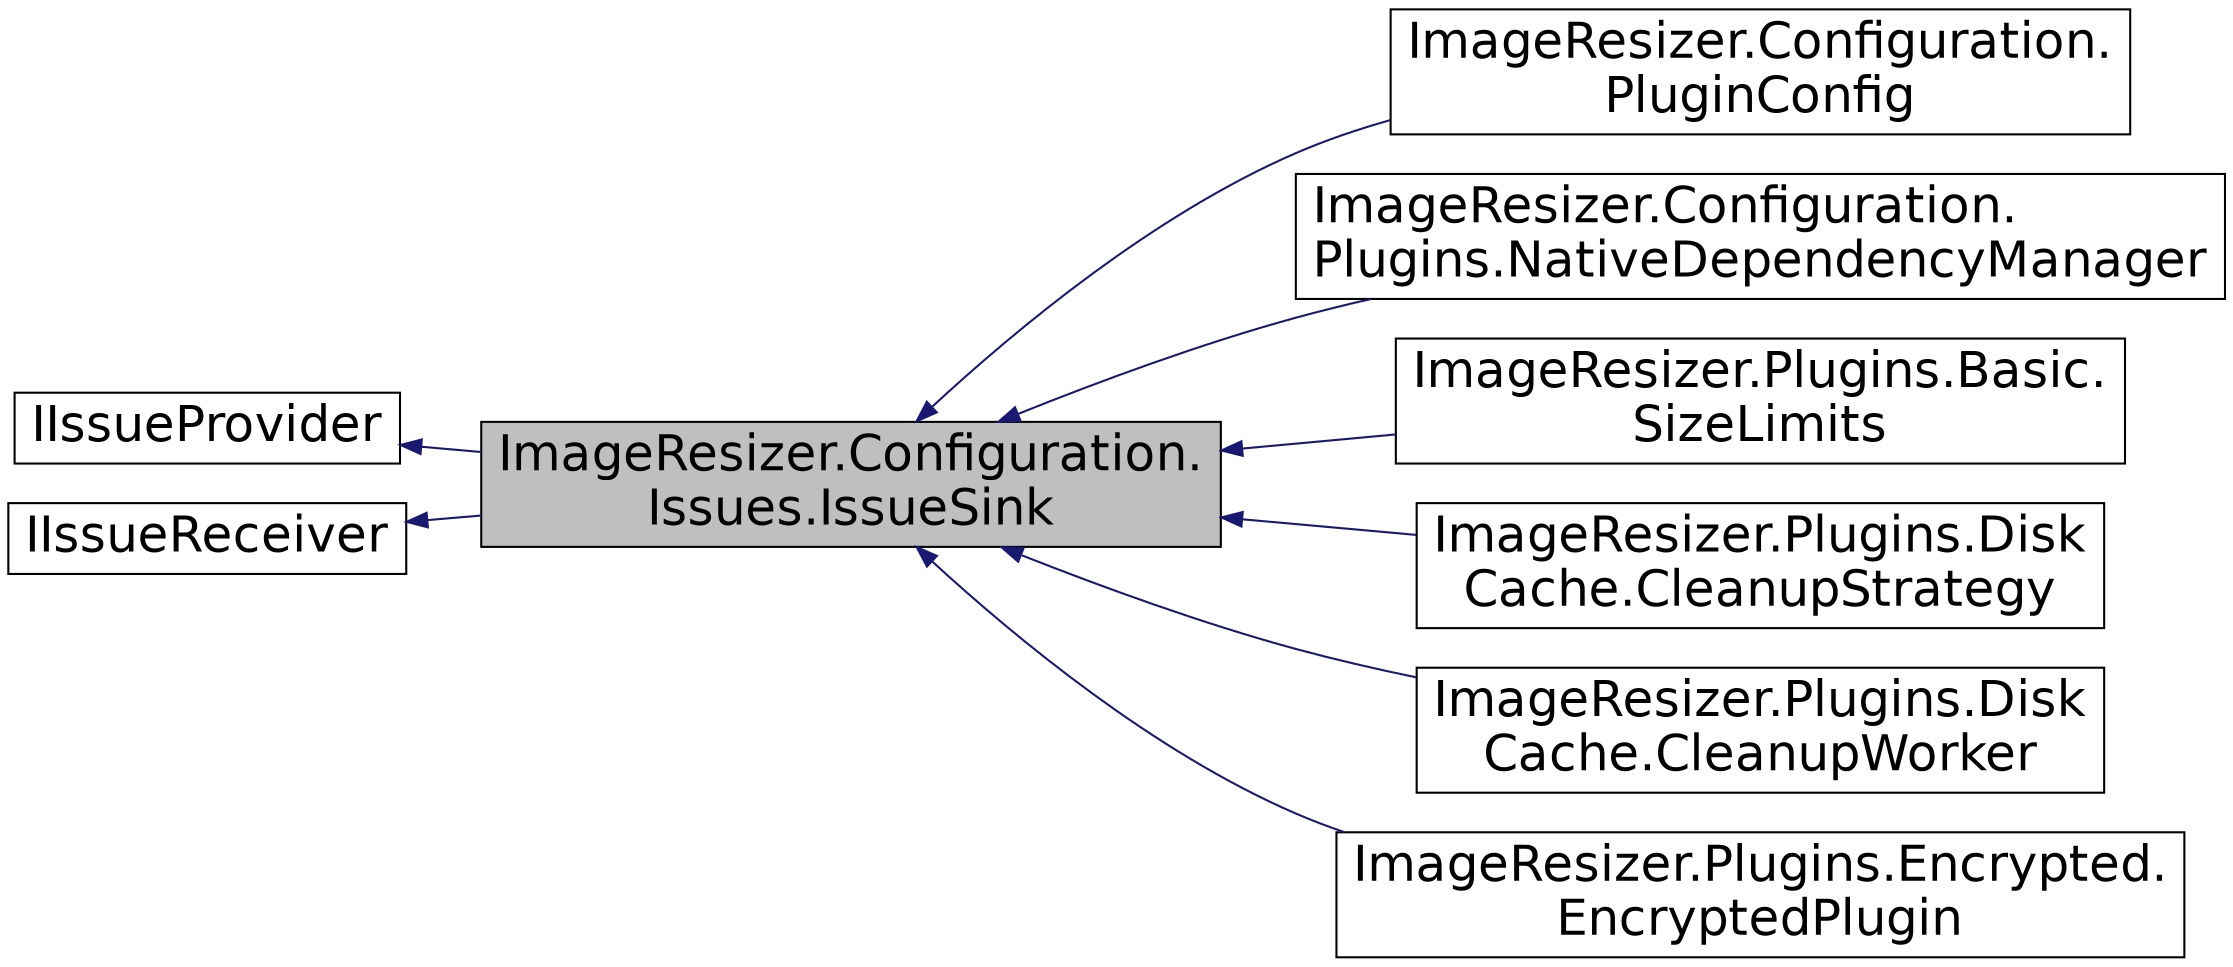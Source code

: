 digraph "ImageResizer.Configuration.Issues.IssueSink"
{
  edge [fontname="Helvetica",fontsize="24",labelfontname="Helvetica",labelfontsize="24"];
  node [fontname="Helvetica",fontsize="24",shape=record];
  rankdir="LR";
  Node1 [label="ImageResizer.Configuration.\lIssues.IssueSink",height=0.2,width=0.4,color="black", fillcolor="grey75", style="filled" fontcolor="black"];
  Node2 -> Node1 [dir="back",color="midnightblue",fontsize="24",style="solid",fontname="Helvetica"];
  Node2 [label="IIssueProvider",height=0.2,width=0.4,color="black", fillcolor="white", style="filled",URL="$interface_image_resizer_1_1_configuration_1_1_issues_1_1_i_issue_provider.html"];
  Node3 -> Node1 [dir="back",color="midnightblue",fontsize="24",style="solid",fontname="Helvetica"];
  Node3 [label="IIssueReceiver",height=0.2,width=0.4,color="black", fillcolor="white", style="filled",URL="$interface_image_resizer_1_1_configuration_1_1_issues_1_1_i_issue_receiver.html"];
  Node1 -> Node4 [dir="back",color="midnightblue",fontsize="24",style="solid",fontname="Helvetica"];
  Node4 [label="ImageResizer.Configuration.\lPluginConfig",height=0.2,width=0.4,color="black", fillcolor="white", style="filled",URL="$class_image_resizer_1_1_configuration_1_1_plugin_config.html",tooltip="Provides thread-safe access to plugin addition, removal, and querying methods "];
  Node1 -> Node5 [dir="back",color="midnightblue",fontsize="24",style="solid",fontname="Helvetica"];
  Node5 [label="ImageResizer.Configuration.\lPlugins.NativeDependencyManager",height=0.2,width=0.4,color="black", fillcolor="white", style="filled",URL="$class_image_resizer_1_1_configuration_1_1_plugins_1_1_native_dependency_manager.html",tooltip="Provides automatic download of native dependencies (which VS doesn&#39;t see). Gets the correct bitness a..."];
  Node1 -> Node6 [dir="back",color="midnightblue",fontsize="24",style="solid",fontname="Helvetica"];
  Node6 [label="ImageResizer.Plugins.Basic.\lSizeLimits",height=0.2,width=0.4,color="black", fillcolor="white", style="filled",URL="$class_image_resizer_1_1_plugins_1_1_basic_1_1_size_limits.html",tooltip="Enforces two kinds of maximum size constraints: a Total size limit, and an Image size limit..."];
  Node1 -> Node7 [dir="back",color="midnightblue",fontsize="24",style="solid",fontname="Helvetica"];
  Node7 [label="ImageResizer.Plugins.Disk\lCache.CleanupStrategy",height=0.2,width=0.4,color="black", fillcolor="white", style="filled",URL="$class_image_resizer_1_1_plugins_1_1_disk_cache_1_1_cleanup_strategy.html"];
  Node1 -> Node8 [dir="back",color="midnightblue",fontsize="24",style="solid",fontname="Helvetica"];
  Node8 [label="ImageResizer.Plugins.Disk\lCache.CleanupWorker",height=0.2,width=0.4,color="black", fillcolor="white", style="filled",URL="$class_image_resizer_1_1_plugins_1_1_disk_cache_1_1_cleanup_worker.html"];
  Node1 -> Node9 [dir="back",color="midnightblue",fontsize="24",style="solid",fontname="Helvetica"];
  Node9 [label="ImageResizer.Plugins.Encrypted.\lEncryptedPlugin",height=0.2,width=0.4,color="black", fillcolor="white", style="filled",URL="$class_image_resizer_1_1_plugins_1_1_encrypted_1_1_encrypted_plugin.html"];
}
